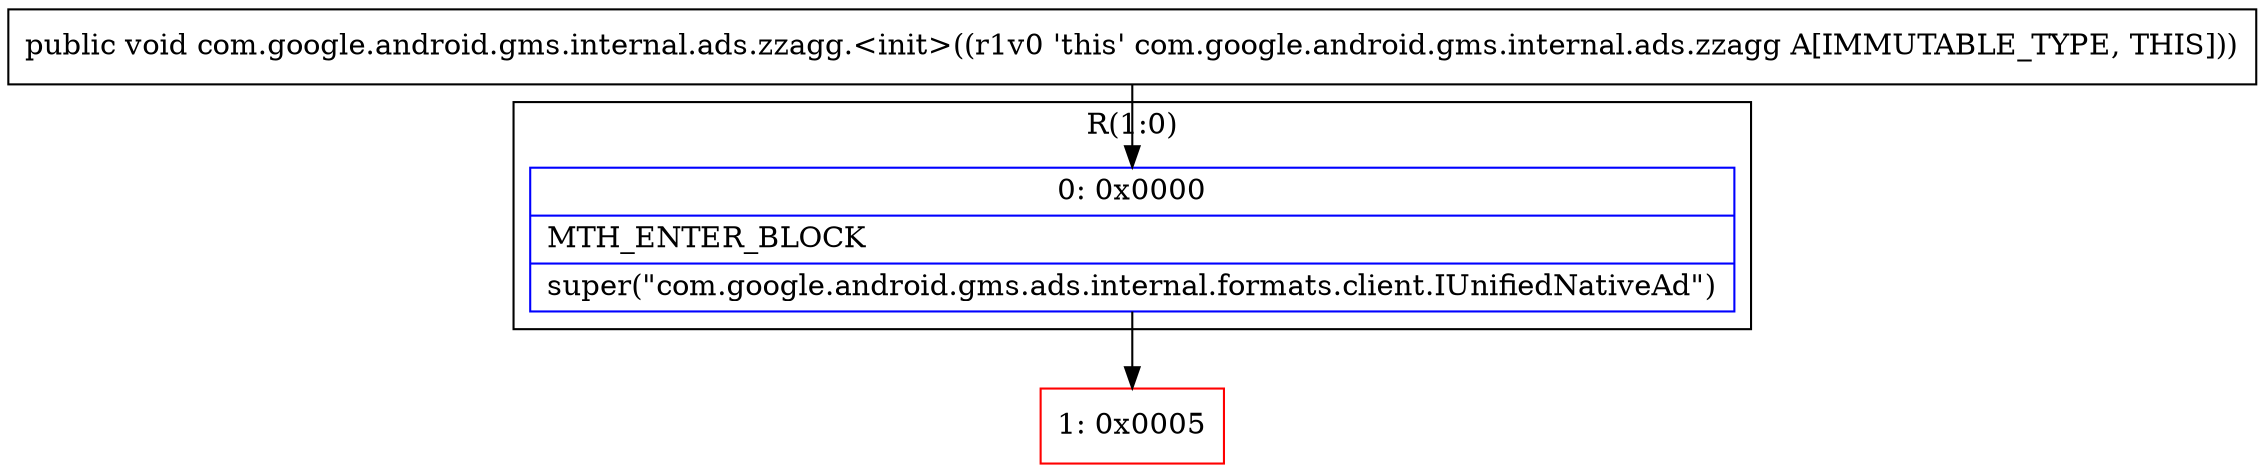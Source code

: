 digraph "CFG forcom.google.android.gms.internal.ads.zzagg.\<init\>()V" {
subgraph cluster_Region_1303850982 {
label = "R(1:0)";
node [shape=record,color=blue];
Node_0 [shape=record,label="{0\:\ 0x0000|MTH_ENTER_BLOCK\l|super(\"com.google.android.gms.ads.internal.formats.client.IUnifiedNativeAd\")\l}"];
}
Node_1 [shape=record,color=red,label="{1\:\ 0x0005}"];
MethodNode[shape=record,label="{public void com.google.android.gms.internal.ads.zzagg.\<init\>((r1v0 'this' com.google.android.gms.internal.ads.zzagg A[IMMUTABLE_TYPE, THIS])) }"];
MethodNode -> Node_0;
Node_0 -> Node_1;
}

